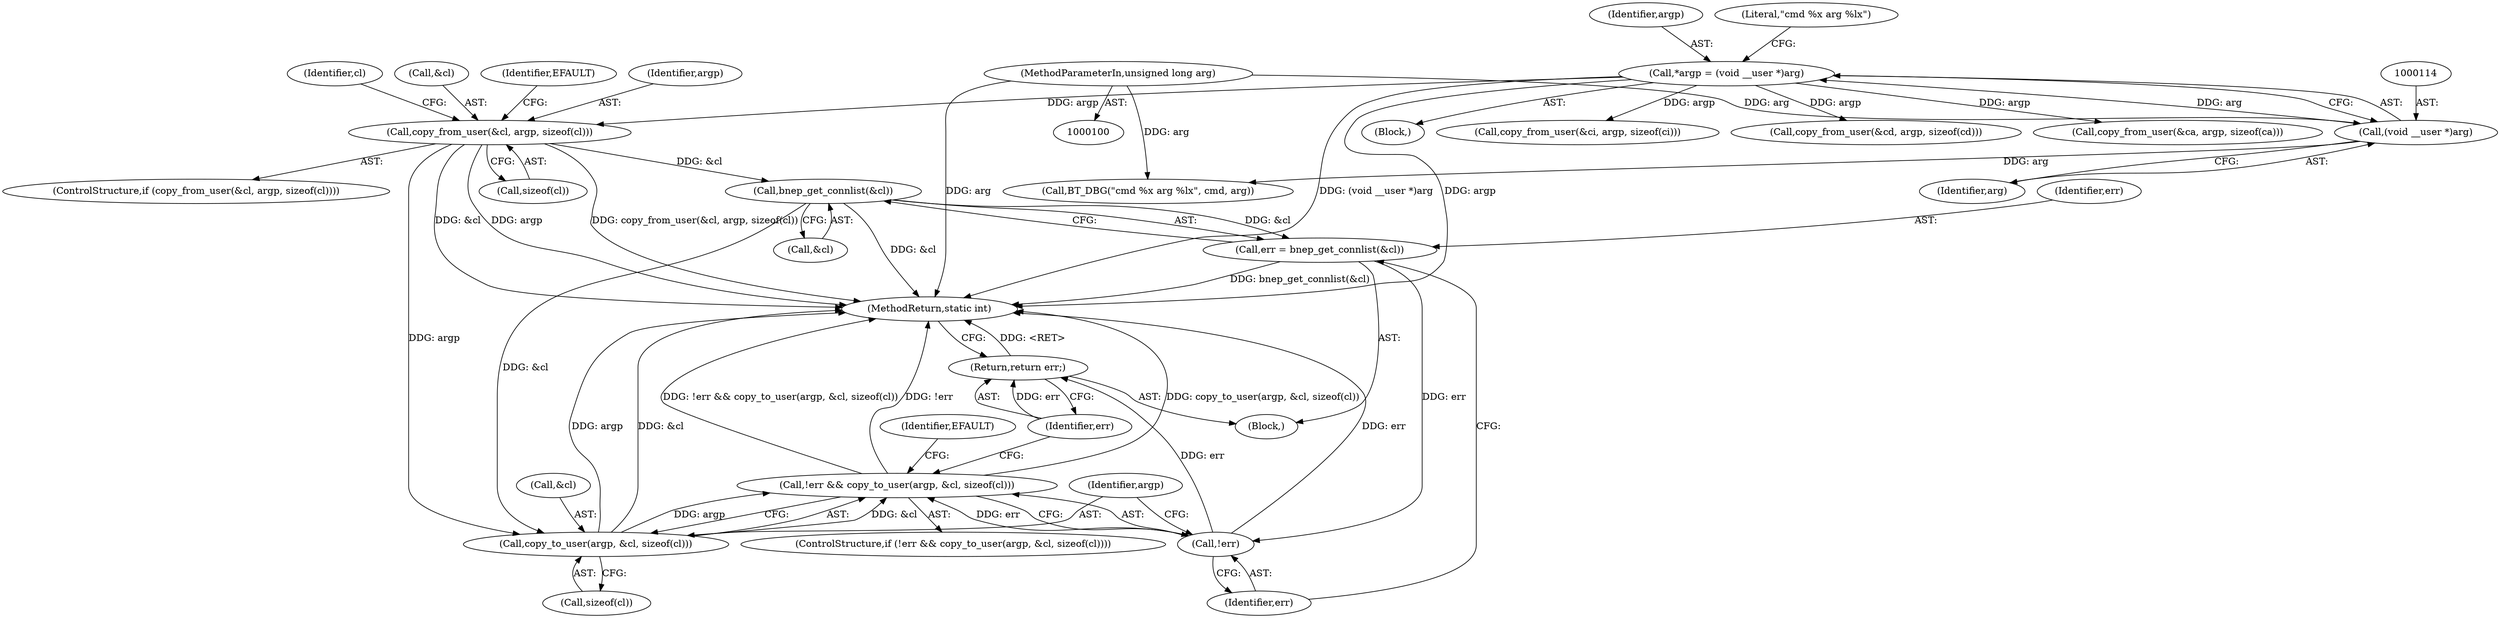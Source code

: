 digraph "0_linux_43629f8f5ea32a998d06d1bb41eefa0e821ff573@API" {
"1000231" [label="(Call,copy_from_user(&cl, argp, sizeof(cl)))"];
"1000111" [label="(Call,*argp = (void __user *)arg)"];
"1000113" [label="(Call,(void __user *)arg)"];
"1000103" [label="(MethodParameterIn,unsigned long arg)"];
"1000251" [label="(Call,bnep_get_connlist(&cl))"];
"1000249" [label="(Call,err = bnep_get_connlist(&cl))"];
"1000256" [label="(Call,!err)"];
"1000255" [label="(Call,!err && copy_to_user(argp, &cl, sizeof(cl)))"];
"1000267" [label="(Return,return err;)"];
"1000258" [label="(Call,copy_to_user(argp, &cl, sizeof(cl)))"];
"1000251" [label="(Call,bnep_get_connlist(&cl))"];
"1000268" [label="(Identifier,err)"];
"1000104" [label="(Block,)"];
"1000103" [label="(MethodParameterIn,unsigned long arg)"];
"1000249" [label="(Call,err = bnep_get_connlist(&cl))"];
"1000243" [label="(Identifier,cl)"];
"1000111" [label="(Call,*argp = (void __user *)arg)"];
"1000255" [label="(Call,!err && copy_to_user(argp, &cl, sizeof(cl)))"];
"1000115" [label="(Identifier,arg)"];
"1000257" [label="(Identifier,err)"];
"1000250" [label="(Identifier,err)"];
"1000271" [label="(Call,copy_from_user(&ci, argp, sizeof(ci)))"];
"1000232" [label="(Call,&cl)"];
"1000266" [label="(Identifier,EFAULT)"];
"1000216" [label="(Call,copy_from_user(&cd, argp, sizeof(cd)))"];
"1000256" [label="(Call,!err)"];
"1000254" [label="(ControlStructure,if (!err && copy_to_user(argp, &cl, sizeof(cl))))"];
"1000262" [label="(Call,sizeof(cl))"];
"1000239" [label="(Identifier,EFAULT)"];
"1000230" [label="(ControlStructure,if (copy_from_user(&cl, argp, sizeof(cl))))"];
"1000123" [label="(Block,)"];
"1000258" [label="(Call,copy_to_user(argp, &cl, sizeof(cl)))"];
"1000133" [label="(Call,copy_from_user(&ca, argp, sizeof(ca)))"];
"1000260" [label="(Call,&cl)"];
"1000113" [label="(Call,(void __user *)arg)"];
"1000112" [label="(Identifier,argp)"];
"1000259" [label="(Identifier,argp)"];
"1000252" [label="(Call,&cl)"];
"1000235" [label="(Call,sizeof(cl))"];
"1000118" [label="(Literal,\"cmd %x arg %lx\")"];
"1000306" [label="(MethodReturn,static int)"];
"1000267" [label="(Return,return err;)"];
"1000231" [label="(Call,copy_from_user(&cl, argp, sizeof(cl)))"];
"1000234" [label="(Identifier,argp)"];
"1000117" [label="(Call,BT_DBG(\"cmd %x arg %lx\", cmd, arg))"];
"1000231" -> "1000230"  [label="AST: "];
"1000231" -> "1000235"  [label="CFG: "];
"1000232" -> "1000231"  [label="AST: "];
"1000234" -> "1000231"  [label="AST: "];
"1000235" -> "1000231"  [label="AST: "];
"1000239" -> "1000231"  [label="CFG: "];
"1000243" -> "1000231"  [label="CFG: "];
"1000231" -> "1000306"  [label="DDG: copy_from_user(&cl, argp, sizeof(cl))"];
"1000231" -> "1000306"  [label="DDG: &cl"];
"1000231" -> "1000306"  [label="DDG: argp"];
"1000111" -> "1000231"  [label="DDG: argp"];
"1000231" -> "1000251"  [label="DDG: &cl"];
"1000231" -> "1000258"  [label="DDG: argp"];
"1000111" -> "1000104"  [label="AST: "];
"1000111" -> "1000113"  [label="CFG: "];
"1000112" -> "1000111"  [label="AST: "];
"1000113" -> "1000111"  [label="AST: "];
"1000118" -> "1000111"  [label="CFG: "];
"1000111" -> "1000306"  [label="DDG: argp"];
"1000111" -> "1000306"  [label="DDG: (void __user *)arg"];
"1000113" -> "1000111"  [label="DDG: arg"];
"1000111" -> "1000133"  [label="DDG: argp"];
"1000111" -> "1000216"  [label="DDG: argp"];
"1000111" -> "1000271"  [label="DDG: argp"];
"1000113" -> "1000115"  [label="CFG: "];
"1000114" -> "1000113"  [label="AST: "];
"1000115" -> "1000113"  [label="AST: "];
"1000103" -> "1000113"  [label="DDG: arg"];
"1000113" -> "1000117"  [label="DDG: arg"];
"1000103" -> "1000100"  [label="AST: "];
"1000103" -> "1000306"  [label="DDG: arg"];
"1000103" -> "1000117"  [label="DDG: arg"];
"1000251" -> "1000249"  [label="AST: "];
"1000251" -> "1000252"  [label="CFG: "];
"1000252" -> "1000251"  [label="AST: "];
"1000249" -> "1000251"  [label="CFG: "];
"1000251" -> "1000306"  [label="DDG: &cl"];
"1000251" -> "1000249"  [label="DDG: &cl"];
"1000251" -> "1000258"  [label="DDG: &cl"];
"1000249" -> "1000123"  [label="AST: "];
"1000250" -> "1000249"  [label="AST: "];
"1000257" -> "1000249"  [label="CFG: "];
"1000249" -> "1000306"  [label="DDG: bnep_get_connlist(&cl)"];
"1000249" -> "1000256"  [label="DDG: err"];
"1000256" -> "1000255"  [label="AST: "];
"1000256" -> "1000257"  [label="CFG: "];
"1000257" -> "1000256"  [label="AST: "];
"1000259" -> "1000256"  [label="CFG: "];
"1000255" -> "1000256"  [label="CFG: "];
"1000256" -> "1000306"  [label="DDG: err"];
"1000256" -> "1000255"  [label="DDG: err"];
"1000256" -> "1000267"  [label="DDG: err"];
"1000255" -> "1000254"  [label="AST: "];
"1000255" -> "1000258"  [label="CFG: "];
"1000258" -> "1000255"  [label="AST: "];
"1000266" -> "1000255"  [label="CFG: "];
"1000268" -> "1000255"  [label="CFG: "];
"1000255" -> "1000306"  [label="DDG: !err && copy_to_user(argp, &cl, sizeof(cl))"];
"1000255" -> "1000306"  [label="DDG: copy_to_user(argp, &cl, sizeof(cl))"];
"1000255" -> "1000306"  [label="DDG: !err"];
"1000258" -> "1000255"  [label="DDG: argp"];
"1000258" -> "1000255"  [label="DDG: &cl"];
"1000267" -> "1000123"  [label="AST: "];
"1000267" -> "1000268"  [label="CFG: "];
"1000268" -> "1000267"  [label="AST: "];
"1000306" -> "1000267"  [label="CFG: "];
"1000267" -> "1000306"  [label="DDG: <RET>"];
"1000268" -> "1000267"  [label="DDG: err"];
"1000258" -> "1000262"  [label="CFG: "];
"1000259" -> "1000258"  [label="AST: "];
"1000260" -> "1000258"  [label="AST: "];
"1000262" -> "1000258"  [label="AST: "];
"1000258" -> "1000306"  [label="DDG: argp"];
"1000258" -> "1000306"  [label="DDG: &cl"];
}
